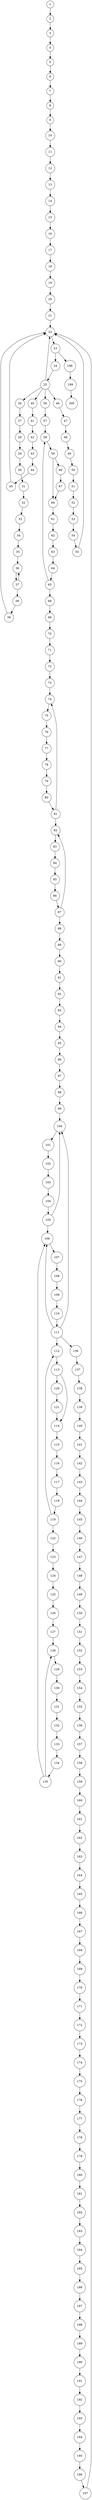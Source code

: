 digraph finite_state_machine {
	rankdir=TB;
	node [shape = circle];
	1 -> 2;
	2 -> 3;
	3 -> 4;
	4 -> 5;
	5 -> 6;
	6 -> 7;
	7 -> 8;
	8 -> 9;
	9 -> 10;
	10 -> 11;
	11 -> 12;
	12 -> 13;
	13 -> 14;
	14 -> 15;
	15 -> 16;
	16 -> 17;
	17 -> 18;
	18 -> 19;
	19 -> 20;
	20 -> 21;
	21 -> 22;
	22 -> 23;
	23 -> 24;
	23 -> 198;
	24 -> 25;
	25 -> 22;
	25 -> 26;
	25 -> 40;
	25 -> 46;
	25 -> 56;
	26 -> 27;
	27 -> 28;
	28 -> 29;
	29 -> 30;
	30 -> 31;
	31 -> 32;
	32 -> 33;
	33 -> 34;
	34 -> 35;
	35 -> 36;
	36 -> 37;
	37 -> 36;
	37 -> 38;
	38 -> 39;
	39 -> 22;
	40 -> 41;
	41 -> 42;
	42 -> 43;
	43 -> 44;
	44 -> 45;
	45 -> 22;
	46 -> 47;
	47 -> 48;
	48 -> 49;
	49 -> 50;
	50 -> 51;
	51 -> 52;
	52 -> 53;
	53 -> 54;
	54 -> 55;
	55 -> 22;
	56 -> 57;
	57 -> 58;
	58 -> 59;
	59 -> 60;
	59 -> 66;
	60 -> 61;
	61 -> 62;
	62 -> 63;
	63 -> 64;
	64 -> 65;
	65 -> 58;
	65 -> 68;
	66 -> 67;
	67 -> 60;
	68 -> 69;
	69 -> 70;
	70 -> 71;
	71 -> 72;
	72 -> 73;
	73 -> 74;
	74 -> 75;
	75 -> 76;
	76 -> 77;
	77 -> 78;
	78 -> 79;
	79 -> 80;
	80 -> 81;
	81 -> 74;
	81 -> 82;
	82 -> 83;
	83 -> 84;
	84 -> 85;
	85 -> 86;
	86 -> 87;
	87 -> 82;
	87 -> 88;
	88 -> 89;
	89 -> 90;
	90 -> 91;
	91 -> 92;
	92 -> 93;
	93 -> 94;
	94 -> 95;
	95 -> 96;
	96 -> 97;
	97 -> 98;
	98 -> 99;
	99 -> 100;
	100 -> 101;
	101 -> 102;
	102 -> 103;
	103 -> 104;
	104 -> 105;
	105 -> 100;
	105 -> 106;
	106 -> 107;
	107 -> 108;
	108 -> 109;
	109 -> 110;
	110 -> 111;
	111 -> 100;
	111 -> 106;
	111 -> 112;
	111 -> 136;
	112 -> 113;
	113 -> 114;
	113 -> 120;
	114 -> 115;
	115 -> 116;
	116 -> 117;
	117 -> 118;
	118 -> 119;
	119 -> 112;
	119 -> 122;
	120 -> 121;
	121 -> 114;
	122 -> 123;
	123 -> 124;
	124 -> 125;
	125 -> 126;
	126 -> 127;
	127 -> 128;
	128 -> 129;
	129 -> 130;
	130 -> 131;
	131 -> 132;
	132 -> 133;
	133 -> 134;
	134 -> 135;
	135 -> 106;
	135 -> 128;
	136 -> 137;
	137 -> 138;
	138 -> 139;
	139 -> 140;
	140 -> 141;
	141 -> 142;
	142 -> 143;
	143 -> 144;
	144 -> 145;
	145 -> 146;
	146 -> 147;
	147 -> 148;
	148 -> 149;
	149 -> 150;
	150 -> 151;
	151 -> 152;
	152 -> 153;
	153 -> 154;
	154 -> 155;
	155 -> 156;
	156 -> 157;
	157 -> 158;
	158 -> 159;
	159 -> 160;
	160 -> 161;
	161 -> 162;
	162 -> 163;
	163 -> 164;
	164 -> 165;
	165 -> 166;
	166 -> 167;
	167 -> 168;
	168 -> 169;
	169 -> 170;
	170 -> 171;
	171 -> 172;
	172 -> 173;
	173 -> 174;
	174 -> 175;
	175 -> 176;
	176 -> 177;
	177 -> 178;
	178 -> 179;
	179 -> 180;
	180 -> 181;
	181 -> 182;
	182 -> 183;
	183 -> 184;
	184 -> 185;
	185 -> 186;
	186 -> 187;
	187 -> 188;
	188 -> 189;
	189 -> 190;
	190 -> 191;
	191 -> 192;
	192 -> 193;
	193 -> 194;
	194 -> 195;
	195 -> 196;
	196 -> 197;
	197 -> 22;
	198 -> 199;
	199 -> 200;
}
